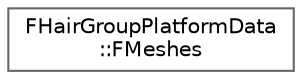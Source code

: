 digraph "Graphical Class Hierarchy"
{
 // INTERACTIVE_SVG=YES
 // LATEX_PDF_SIZE
  bgcolor="transparent";
  edge [fontname=Helvetica,fontsize=10,labelfontname=Helvetica,labelfontsize=10];
  node [fontname=Helvetica,fontsize=10,shape=box,height=0.2,width=0.4];
  rankdir="LR";
  Node0 [id="Node000000",label="FHairGroupPlatformData\l::FMeshes",height=0.2,width=0.4,color="grey40", fillcolor="white", style="filled",URL="$d4/dd6/structFHairGroupPlatformData_1_1FMeshes.html",tooltip=" "];
}
